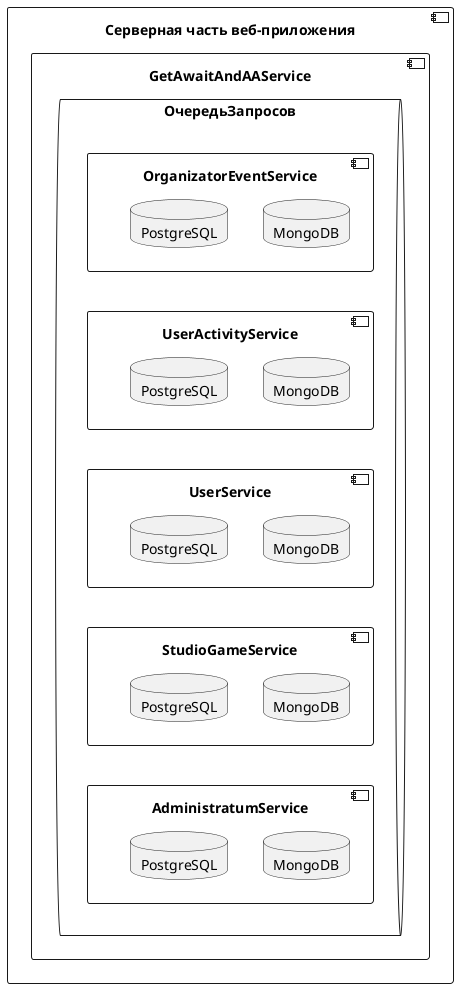 @startuml

component "Серверная часть веб-приложения" {
    component GetAwaitAndAAService {
        queue ОчередьЗапросов {

            component OrganizatorEventService {
                database MongoDB {
                }
                database PostgreSQL {
                }
            }

            component UserActivityService {
                database MongoDB {
                }
                database PostgreSQL {
                }
            }

            component UserService {
                database MongoDB {
                }
                database PostgreSQL {
                }
            }

            component StudioGameService {
                database MongoDB {
                }
                database PostgreSQL {
                }
            }

            component AdministratumService {
                database MongoDB {
                }
                database PostgreSQL {
                }
            }

        }
    }
}

OrganizatorEventService -[hidden]-> UserActivityService
UserActivityService -[hidden]-> UserService
UserService -[hidden]-> StudioGameService
StudioGameService -[hidden]-> AdministratumService

@enduml
